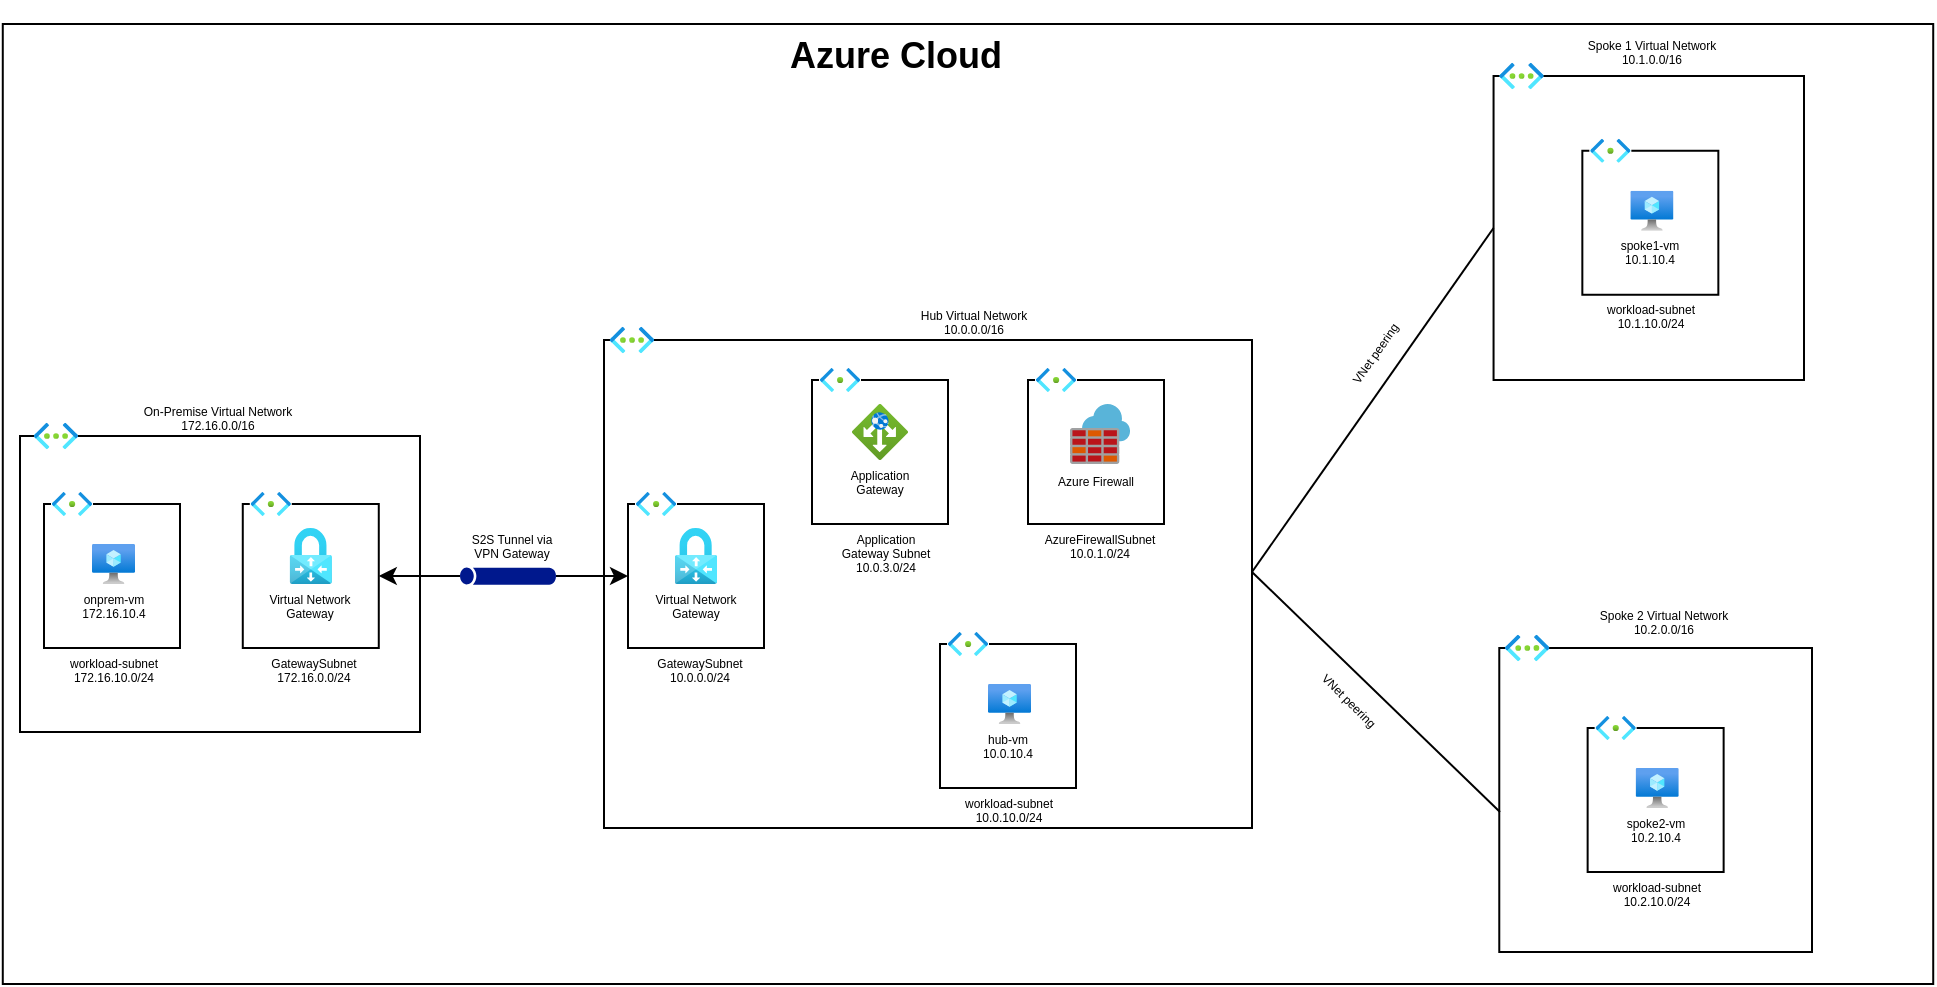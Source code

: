 <mxfile version="24.7.14">
  <diagram name="Page-1" id="JKxjO8dKXMGWuLHvCbJ9">
    <mxGraphModel dx="1168" dy="694" grid="1" gridSize="4" guides="1" tooltips="1" connect="1" arrows="1" fold="1" page="1" pageScale="1" pageWidth="1100" pageHeight="850" math="0" shadow="0">
      <root>
        <mxCell id="0" />
        <mxCell id="1" parent="0" />
        <mxCell id="u1_5PXAy5bbMglG3VC6p-291" value="" style="rounded=0;whiteSpace=wrap;html=1;movable=1;resizable=1;rotatable=1;deletable=1;editable=1;locked=0;connectable=1;" vertex="1" parent="1">
          <mxGeometry x="3.39" y="286" width="965.22" height="480" as="geometry" />
        </mxCell>
        <mxCell id="u1_5PXAy5bbMglG3VC6p-268" value="" style="rounded=0;whiteSpace=wrap;html=1;shadow=0;strokeColor=default;movable=0;resizable=0;rotatable=0;deletable=0;editable=0;locked=1;connectable=0;" vertex="1" parent="1">
          <mxGeometry x="751.64" y="598" width="156.36" height="152" as="geometry" />
        </mxCell>
        <mxCell id="u1_5PXAy5bbMglG3VC6p-269" value="" style="rounded=0;whiteSpace=wrap;html=1;fillColor=default;strokeWidth=1;strokeColor=#ffffff;movable=0;resizable=0;rotatable=0;deletable=0;editable=0;locked=1;connectable=0;" vertex="1" parent="1">
          <mxGeometry x="755.6" y="590" width="20" height="16" as="geometry" />
        </mxCell>
        <mxCell id="u1_5PXAy5bbMglG3VC6p-270" value="" style="image;aspect=fixed;html=1;points=[];align=center;fontSize=12;image=img/lib/azure2/networking/Virtual_Networks.svg;movable=0;resizable=0;rotatable=0;deletable=0;editable=0;locked=1;connectable=0;" vertex="1" parent="1">
          <mxGeometry x="754.5" y="591.37" width="22.2" height="13.25" as="geometry" />
        </mxCell>
        <mxCell id="u1_5PXAy5bbMglG3VC6p-233" value="" style="rounded=0;whiteSpace=wrap;html=1;shadow=0;strokeColor=default;movable=1;resizable=1;rotatable=1;deletable=1;editable=1;locked=0;connectable=1;" vertex="1" parent="1">
          <mxGeometry x="748.78" y="312" width="155.22" height="152" as="geometry" />
        </mxCell>
        <mxCell id="u1_5PXAy5bbMglG3VC6p-234" value="" style="rounded=0;whiteSpace=wrap;html=1;fillColor=default;strokeWidth=1;strokeColor=#ffffff;movable=1;resizable=1;rotatable=1;deletable=1;editable=1;locked=0;connectable=1;" vertex="1" parent="1">
          <mxGeometry x="752.74" y="304.01" width="20" height="16" as="geometry" />
        </mxCell>
        <mxCell id="u1_5PXAy5bbMglG3VC6p-235" value="" style="image;aspect=fixed;html=1;points=[];align=center;fontSize=12;image=img/lib/azure2/networking/Virtual_Networks.svg;movable=1;resizable=1;rotatable=1;deletable=1;editable=1;locked=0;connectable=1;" vertex="1" parent="1">
          <mxGeometry x="751.64" y="305.38" width="22.2" height="13.25" as="geometry" />
        </mxCell>
        <mxCell id="u1_5PXAy5bbMglG3VC6p-62" value="" style="rounded=0;whiteSpace=wrap;html=1;shadow=0;strokeColor=default;movable=0;resizable=0;rotatable=0;deletable=0;editable=0;locked=1;connectable=0;" vertex="1" parent="1">
          <mxGeometry x="12" y="492" width="200" height="148" as="geometry" />
        </mxCell>
        <mxCell id="u1_5PXAy5bbMglG3VC6p-63" value="" style="rounded=0;whiteSpace=wrap;html=1;fillColor=default;strokeWidth=1;strokeColor=#ffffff;movable=1;resizable=1;rotatable=1;deletable=1;editable=1;locked=0;connectable=1;" vertex="1" parent="1">
          <mxGeometry x="19.96" y="484" width="20" height="16" as="geometry" />
        </mxCell>
        <mxCell id="u1_5PXAy5bbMglG3VC6p-65" value="" style="image;aspect=fixed;html=1;points=[];align=center;fontSize=12;image=img/lib/azure2/networking/Virtual_Networks.svg;movable=0;resizable=0;rotatable=0;deletable=0;editable=0;locked=1;connectable=0;" vertex="1" parent="1">
          <mxGeometry x="18.86" y="485.38" width="22.2" height="13.25" as="geometry" />
        </mxCell>
        <mxCell id="u1_5PXAy5bbMglG3VC6p-66" value="" style="rounded=0;whiteSpace=wrap;html=1;shadow=0;strokeColor=default;movable=0;resizable=0;rotatable=0;deletable=0;editable=0;locked=1;connectable=0;" vertex="1" parent="1">
          <mxGeometry x="304" y="444" width="324" height="244" as="geometry" />
        </mxCell>
        <mxCell id="u1_5PXAy5bbMglG3VC6p-67" value="" style="rounded=0;whiteSpace=wrap;html=1;fillColor=default;strokeWidth=1;strokeColor=#ffffff;movable=0;resizable=0;rotatable=0;deletable=0;editable=0;locked=1;connectable=0;" vertex="1" parent="1">
          <mxGeometry x="307.96" y="436" width="20" height="16" as="geometry" />
        </mxCell>
        <mxCell id="u1_5PXAy5bbMglG3VC6p-68" value="" style="image;aspect=fixed;html=1;points=[];align=center;fontSize=12;image=img/lib/azure2/networking/Virtual_Networks.svg;movable=0;resizable=0;rotatable=0;deletable=0;editable=0;locked=1;connectable=0;" vertex="1" parent="1">
          <mxGeometry x="306.86" y="437.38" width="22.2" height="13.25" as="geometry" />
        </mxCell>
        <mxCell id="u1_5PXAy5bbMglG3VC6p-55" value="" style="rounded=0;whiteSpace=wrap;html=1;shadow=0;strokeColor=default;movable=1;resizable=1;rotatable=1;deletable=1;editable=1;locked=0;connectable=1;" vertex="1" parent="1">
          <mxGeometry x="24" y="526" width="68" height="72" as="geometry" />
        </mxCell>
        <mxCell id="u1_5PXAy5bbMglG3VC6p-56" value="" style="rounded=0;whiteSpace=wrap;html=1;fillColor=default;strokeWidth=1;strokeColor=#ffffff;movable=1;resizable=1;rotatable=1;deletable=1;editable=1;locked=0;connectable=1;" vertex="1" parent="1">
          <mxGeometry x="28" y="518" width="20" height="16" as="geometry" />
        </mxCell>
        <mxCell id="u1_5PXAy5bbMglG3VC6p-58" value="" style="image;aspect=fixed;html=1;points=[];align=center;fontSize=12;image=img/lib/azure2/networking/Subnet.svg;imageBorder=none;movable=1;resizable=1;rotatable=1;deletable=1;editable=1;locked=0;connectable=1;" vertex="1" parent="1">
          <mxGeometry x="28" y="520" width="20.04" height="12" as="geometry" />
        </mxCell>
        <mxCell id="u1_5PXAy5bbMglG3VC6p-72" value="&lt;p style=&quot;line-height: 40%;&quot;&gt;&lt;font style=&quot;font-size: 6px;&quot;&gt;workload-subnet&lt;br&gt;172.16.10.0/24&lt;/font&gt;&lt;/p&gt;" style="text;html=1;align=center;verticalAlign=middle;whiteSpace=wrap;rounded=0;fillColor=none;strokeColor=none;movable=1;resizable=1;rotatable=1;deletable=1;editable=1;locked=0;connectable=1;" vertex="1" parent="1">
          <mxGeometry x="34.79" y="602" width="47.98" height="12" as="geometry" />
        </mxCell>
        <mxCell id="u1_5PXAy5bbMglG3VC6p-73" value="" style="image;aspect=fixed;html=1;points=[];align=center;fontSize=12;image=img/lib/azure2/compute/Virtual_Machine.svg;movable=1;resizable=1;rotatable=1;deletable=1;editable=1;locked=0;connectable=1;" vertex="1" parent="1">
          <mxGeometry x="48" y="546" width="21.56" height="20" as="geometry" />
        </mxCell>
        <mxCell id="u1_5PXAy5bbMglG3VC6p-74" value="&lt;p style=&quot;line-height: 40%;&quot;&gt;&lt;font style=&quot;font-size: 6px;&quot;&gt;onprem-vm&lt;br&gt;172.16.10.4&lt;/font&gt;&lt;/p&gt;" style="text;html=1;align=center;verticalAlign=middle;whiteSpace=wrap;rounded=0;fillColor=none;strokeColor=none;movable=1;resizable=1;rotatable=1;deletable=1;editable=1;locked=0;connectable=1;" vertex="1" parent="1">
          <mxGeometry x="40.78" y="570" width="36" height="12" as="geometry" />
        </mxCell>
        <mxCell id="u1_5PXAy5bbMglG3VC6p-101" value="" style="rounded=0;whiteSpace=wrap;html=1;shadow=0;strokeColor=default;movable=1;resizable=1;rotatable=1;deletable=1;editable=1;locked=0;connectable=1;" vertex="1" parent="1">
          <mxGeometry x="316" y="526" width="68" height="72" as="geometry" />
        </mxCell>
        <mxCell id="u1_5PXAy5bbMglG3VC6p-102" value="" style="rounded=0;whiteSpace=wrap;html=1;fillColor=default;strokeWidth=1;strokeColor=#ffffff;movable=1;resizable=1;rotatable=1;deletable=1;editable=1;locked=0;connectable=1;" vertex="1" parent="1">
          <mxGeometry x="320" y="518" width="20" height="16" as="geometry" />
        </mxCell>
        <mxCell id="u1_5PXAy5bbMglG3VC6p-103" value="" style="image;aspect=fixed;html=1;points=[];align=center;fontSize=12;image=img/lib/azure2/networking/Subnet.svg;imageBorder=none;movable=1;resizable=1;rotatable=1;deletable=1;editable=1;locked=0;connectable=1;" vertex="1" parent="1">
          <mxGeometry x="320" y="520" width="20.04" height="12" as="geometry" />
        </mxCell>
        <mxCell id="u1_5PXAy5bbMglG3VC6p-104" value="&lt;p style=&quot;line-height: 40%;&quot;&gt;&lt;font style=&quot;font-size: 6px;&quot;&gt;GatewaySubnet&lt;br&gt;10.0.0.0/24&lt;/font&gt;&lt;/p&gt;" style="text;html=1;align=center;verticalAlign=middle;whiteSpace=wrap;rounded=0;fillColor=none;strokeColor=none;movable=1;resizable=1;rotatable=1;deletable=1;editable=1;locked=0;connectable=1;" vertex="1" parent="1">
          <mxGeometry x="330.03" y="602" width="43.96" height="12" as="geometry" />
        </mxCell>
        <mxCell id="u1_5PXAy5bbMglG3VC6p-107" value="" style="rounded=0;whiteSpace=wrap;html=1;shadow=0;strokeColor=default;movable=0;resizable=0;rotatable=0;deletable=0;editable=0;locked=1;connectable=0;" vertex="1" parent="1">
          <mxGeometry x="472" y="596" width="68" height="72" as="geometry" />
        </mxCell>
        <mxCell id="u1_5PXAy5bbMglG3VC6p-108" value="" style="rounded=0;whiteSpace=wrap;html=1;fillColor=default;strokeWidth=1;strokeColor=#ffffff;movable=0;resizable=0;rotatable=0;deletable=0;editable=0;locked=1;connectable=0;" vertex="1" parent="1">
          <mxGeometry x="476" y="588" width="20" height="16" as="geometry" />
        </mxCell>
        <mxCell id="u1_5PXAy5bbMglG3VC6p-109" value="" style="image;aspect=fixed;html=1;points=[];align=center;fontSize=12;image=img/lib/azure2/networking/Subnet.svg;imageBorder=none;movable=0;resizable=0;rotatable=0;deletable=0;editable=0;locked=1;connectable=0;" vertex="1" parent="1">
          <mxGeometry x="476" y="590" width="20.04" height="12" as="geometry" />
        </mxCell>
        <mxCell id="u1_5PXAy5bbMglG3VC6p-110" value="&lt;p style=&quot;line-height: 40%;&quot;&gt;&lt;span style=&quot;font-size: 6px;&quot;&gt;workload-subnet&lt;/span&gt;&lt;span style=&quot;font-size: 6px;&quot;&gt;&lt;br&gt;&lt;/span&gt;&lt;span style=&quot;background-color: initial; font-size: 6px;&quot;&gt;10.0.10.0/24&lt;/span&gt;&lt;/p&gt;" style="text;html=1;align=center;verticalAlign=middle;whiteSpace=wrap;rounded=0;fillColor=none;strokeColor=none;movable=0;resizable=0;rotatable=0;deletable=0;editable=0;locked=1;connectable=0;" vertex="1" parent="1">
          <mxGeometry x="483.16" y="672" width="47.24" height="12" as="geometry" />
        </mxCell>
        <mxCell id="u1_5PXAy5bbMglG3VC6p-111" value="" style="image;aspect=fixed;html=1;points=[];align=center;fontSize=12;image=img/lib/azure2/compute/Virtual_Machine.svg;movable=0;resizable=0;rotatable=0;deletable=0;editable=0;locked=1;connectable=0;" vertex="1" parent="1">
          <mxGeometry x="496" y="616" width="21.56" height="20" as="geometry" />
        </mxCell>
        <mxCell id="u1_5PXAy5bbMglG3VC6p-112" value="&lt;p style=&quot;line-height: 40%;&quot;&gt;&lt;font style=&quot;font-size: 6px;&quot;&gt;hub-vm&lt;br&gt;10.0.10.4&lt;/font&gt;&lt;/p&gt;" style="text;html=1;align=center;verticalAlign=middle;whiteSpace=wrap;rounded=0;fillColor=none;strokeColor=none;movable=0;resizable=0;rotatable=0;deletable=0;editable=0;locked=1;connectable=0;" vertex="1" parent="1">
          <mxGeometry x="489.97" y="640" width="32.06" height="12" as="geometry" />
        </mxCell>
        <mxCell id="u1_5PXAy5bbMglG3VC6p-113" value="" style="rounded=0;whiteSpace=wrap;html=1;shadow=0;strokeColor=default;movable=1;resizable=1;rotatable=1;deletable=1;editable=1;locked=0;connectable=1;" vertex="1" parent="1">
          <mxGeometry x="793.17" y="349.38" width="68" height="72" as="geometry" />
        </mxCell>
        <mxCell id="u1_5PXAy5bbMglG3VC6p-114" value="" style="rounded=0;whiteSpace=wrap;html=1;fillColor=default;strokeWidth=1;strokeColor=#ffffff;movable=1;resizable=1;rotatable=1;deletable=1;editable=1;locked=0;connectable=1;" vertex="1" parent="1">
          <mxGeometry x="797.17" y="341.38" width="20" height="16" as="geometry" />
        </mxCell>
        <mxCell id="u1_5PXAy5bbMglG3VC6p-115" value="" style="image;aspect=fixed;html=1;points=[];align=center;fontSize=12;image=img/lib/azure2/networking/Subnet.svg;imageBorder=none;movable=1;resizable=1;rotatable=1;deletable=1;editable=1;locked=0;connectable=1;" vertex="1" parent="1">
          <mxGeometry x="797.17" y="343.38" width="20.04" height="12" as="geometry" />
        </mxCell>
        <mxCell id="u1_5PXAy5bbMglG3VC6p-116" value="&lt;p style=&quot;line-height: 40%;&quot;&gt;&lt;font style=&quot;font-size: 6px;&quot;&gt;workload-subnet&lt;br&gt;10.1.10.0/24&lt;/font&gt;&lt;/p&gt;" style="text;html=1;align=center;verticalAlign=middle;whiteSpace=wrap;rounded=0;fillColor=none;strokeColor=none;movable=1;resizable=1;rotatable=1;deletable=1;editable=1;locked=0;connectable=1;" vertex="1" parent="1">
          <mxGeometry x="803.34" y="425.38" width="49.22" height="12" as="geometry" />
        </mxCell>
        <mxCell id="u1_5PXAy5bbMglG3VC6p-117" value="" style="image;aspect=fixed;html=1;points=[];align=center;fontSize=12;image=img/lib/azure2/compute/Virtual_Machine.svg;movable=1;resizable=1;rotatable=1;deletable=1;editable=1;locked=0;connectable=1;" vertex="1" parent="1">
          <mxGeometry x="817.17" y="369.38" width="21.56" height="20" as="geometry" />
        </mxCell>
        <mxCell id="u1_5PXAy5bbMglG3VC6p-118" value="&lt;p style=&quot;line-height: 40%;&quot;&gt;&lt;font style=&quot;font-size: 6px;&quot;&gt;spoke1-vm&lt;br&gt;10.1.10.4&lt;/font&gt;&lt;/p&gt;" style="text;html=1;align=center;verticalAlign=middle;whiteSpace=wrap;rounded=0;fillColor=none;strokeColor=none;movable=1;resizable=1;rotatable=1;deletable=1;editable=1;locked=0;connectable=1;" vertex="1" parent="1">
          <mxGeometry x="809.17" y="393.38" width="36" height="12" as="geometry" />
        </mxCell>
        <mxCell id="u1_5PXAy5bbMglG3VC6p-119" value="" style="rounded=0;whiteSpace=wrap;html=1;shadow=0;strokeColor=default;movable=1;resizable=1;rotatable=1;deletable=1;editable=1;locked=0;connectable=1;" vertex="1" parent="1">
          <mxGeometry x="795.82" y="638" width="68" height="72" as="geometry" />
        </mxCell>
        <mxCell id="u1_5PXAy5bbMglG3VC6p-120" value="" style="rounded=0;whiteSpace=wrap;html=1;fillColor=default;strokeWidth=1;strokeColor=#ffffff;movable=1;resizable=1;rotatable=1;deletable=1;editable=1;locked=0;connectable=1;" vertex="1" parent="1">
          <mxGeometry x="799.82" y="630" width="20" height="16" as="geometry" />
        </mxCell>
        <mxCell id="u1_5PXAy5bbMglG3VC6p-121" value="" style="image;aspect=fixed;html=1;points=[];align=center;fontSize=12;image=img/lib/azure2/networking/Subnet.svg;imageBorder=none;movable=1;resizable=1;rotatable=1;deletable=1;editable=1;locked=0;connectable=1;" vertex="1" parent="1">
          <mxGeometry x="799.82" y="632" width="20.04" height="12" as="geometry" />
        </mxCell>
        <mxCell id="u1_5PXAy5bbMglG3VC6p-123" value="" style="image;aspect=fixed;html=1;points=[];align=center;fontSize=12;image=img/lib/azure2/compute/Virtual_Machine.svg;movable=1;resizable=1;rotatable=1;deletable=1;editable=1;locked=0;connectable=1;" vertex="1" parent="1">
          <mxGeometry x="819.82" y="658" width="21.56" height="20" as="geometry" />
        </mxCell>
        <mxCell id="u1_5PXAy5bbMglG3VC6p-124" value="&lt;p style=&quot;line-height: 40%;&quot;&gt;&lt;font style=&quot;font-size: 6px;&quot;&gt;spoke2-vm&lt;br&gt;10.2.10.4&lt;/font&gt;&lt;/p&gt;" style="text;html=1;align=center;verticalAlign=middle;whiteSpace=wrap;rounded=0;fillColor=none;strokeColor=none;movable=1;resizable=1;rotatable=1;deletable=1;editable=1;locked=0;connectable=1;" vertex="1" parent="1">
          <mxGeometry x="811.82" y="682" width="36" height="12" as="geometry" />
        </mxCell>
        <mxCell id="u1_5PXAy5bbMglG3VC6p-126" value="&lt;p style=&quot;line-height: 40%;&quot;&gt;&lt;font style=&quot;font-size: 6px;&quot;&gt;workload-subnet&lt;br&gt;10.2.10.0/24&lt;/font&gt;&lt;/p&gt;" style="text;html=1;align=center;verticalAlign=middle;whiteSpace=wrap;rounded=0;fillColor=none;strokeColor=none;movable=1;resizable=1;rotatable=1;deletable=1;editable=1;locked=0;connectable=1;" vertex="1" parent="1">
          <mxGeometry x="805.99" y="714" width="49.22" height="12" as="geometry" />
        </mxCell>
        <mxCell id="u1_5PXAy5bbMglG3VC6p-127" value="" style="image;aspect=fixed;html=1;points=[];align=center;fontSize=12;image=img/lib/azure2/networking/Virtual_Network_Gateways.svg;movable=1;resizable=1;rotatable=1;deletable=1;editable=1;locked=0;connectable=1;" vertex="1" parent="1">
          <mxGeometry x="339.44" y="538" width="21.11" height="28" as="geometry" />
        </mxCell>
        <mxCell id="u1_5PXAy5bbMglG3VC6p-129" value="&lt;p style=&quot;line-height: 40%;&quot;&gt;&lt;span style=&quot;font-size: 6px;&quot;&gt;Virtual Network&lt;br&gt;Gateway&lt;/span&gt;&lt;/p&gt;" style="text;html=1;align=center;verticalAlign=middle;whiteSpace=wrap;rounded=0;fillColor=none;strokeColor=none;movable=1;resizable=1;rotatable=1;deletable=1;editable=1;locked=0;connectable=1;" vertex="1" parent="1">
          <mxGeometry x="325.99" y="570" width="48" height="12" as="geometry" />
        </mxCell>
        <mxCell id="u1_5PXAy5bbMglG3VC6p-130" value="" style="rounded=0;whiteSpace=wrap;html=1;shadow=0;strokeColor=default;movable=1;resizable=1;rotatable=1;deletable=1;editable=1;locked=0;connectable=1;" vertex="1" parent="1">
          <mxGeometry x="123.39" y="526" width="68" height="72" as="geometry" />
        </mxCell>
        <mxCell id="u1_5PXAy5bbMglG3VC6p-131" value="" style="rounded=0;whiteSpace=wrap;html=1;fillColor=default;strokeWidth=1;strokeColor=#ffffff;movable=1;resizable=1;rotatable=1;deletable=1;editable=1;locked=0;connectable=1;" vertex="1" parent="1">
          <mxGeometry x="127.39" y="518" width="20" height="16" as="geometry" />
        </mxCell>
        <mxCell id="u1_5PXAy5bbMglG3VC6p-132" value="" style="image;aspect=fixed;html=1;points=[];align=center;fontSize=12;image=img/lib/azure2/networking/Subnet.svg;imageBorder=none;movable=1;resizable=1;rotatable=1;deletable=1;editable=1;locked=0;connectable=1;" vertex="1" parent="1">
          <mxGeometry x="127.39" y="520" width="20.04" height="12" as="geometry" />
        </mxCell>
        <mxCell id="u1_5PXAy5bbMglG3VC6p-133" value="&lt;p style=&quot;line-height: 40%;&quot;&gt;&lt;font style=&quot;font-size: 6px;&quot;&gt;GatewaySubnet&lt;br&gt;172.16.0.0/24&lt;/font&gt;&lt;/p&gt;" style="text;html=1;align=center;verticalAlign=middle;whiteSpace=wrap;rounded=0;fillColor=none;strokeColor=none;movable=1;resizable=1;rotatable=1;deletable=1;editable=1;locked=0;connectable=1;" vertex="1" parent="1">
          <mxGeometry x="137.42" y="602" width="43.96" height="12" as="geometry" />
        </mxCell>
        <mxCell id="u1_5PXAy5bbMglG3VC6p-134" value="" style="image;aspect=fixed;html=1;points=[];align=center;fontSize=12;image=img/lib/azure2/networking/Virtual_Network_Gateways.svg;movable=1;resizable=1;rotatable=1;deletable=1;editable=1;locked=0;connectable=1;" vertex="1" parent="1">
          <mxGeometry x="146.83" y="538" width="21.11" height="28" as="geometry" />
        </mxCell>
        <mxCell id="u1_5PXAy5bbMglG3VC6p-135" value="&lt;p style=&quot;line-height: 40%;&quot;&gt;&lt;span style=&quot;font-size: 6px;&quot;&gt;Virtual Network&lt;br&gt;Gateway&lt;/span&gt;&lt;/p&gt;" style="text;html=1;align=center;verticalAlign=middle;whiteSpace=wrap;rounded=0;fillColor=none;strokeColor=none;movable=1;resizable=1;rotatable=1;deletable=1;editable=1;locked=0;connectable=1;" vertex="1" parent="1">
          <mxGeometry x="133.38" y="570" width="48" height="12" as="geometry" />
        </mxCell>
        <mxCell id="u1_5PXAy5bbMglG3VC6p-138" value="" style="rounded=0;whiteSpace=wrap;html=1;shadow=0;strokeColor=default;movable=0;resizable=0;rotatable=0;deletable=0;editable=0;locked=1;connectable=0;" vertex="1" parent="1">
          <mxGeometry x="516" y="464" width="68" height="72" as="geometry" />
        </mxCell>
        <mxCell id="u1_5PXAy5bbMglG3VC6p-139" value="" style="rounded=0;whiteSpace=wrap;html=1;fillColor=default;strokeWidth=1;strokeColor=#ffffff;movable=0;resizable=0;rotatable=0;deletable=0;editable=0;locked=1;connectable=0;" vertex="1" parent="1">
          <mxGeometry x="520" y="456" width="20" height="16" as="geometry" />
        </mxCell>
        <mxCell id="u1_5PXAy5bbMglG3VC6p-140" value="" style="image;aspect=fixed;html=1;points=[];align=center;fontSize=12;image=img/lib/azure2/networking/Subnet.svg;imageBorder=none;movable=0;resizable=0;rotatable=0;deletable=0;editable=0;locked=1;connectable=0;" vertex="1" parent="1">
          <mxGeometry x="520" y="458" width="20.04" height="12" as="geometry" />
        </mxCell>
        <mxCell id="u1_5PXAy5bbMglG3VC6p-141" value="&lt;p style=&quot;line-height: 40%;&quot;&gt;&lt;font style=&quot;&quot;&gt;&lt;span style=&quot;font-size: 6px;&quot;&gt;AzureFirewallSubnet&lt;/span&gt;&lt;br&gt;&lt;span style=&quot;font-size: 6px;&quot;&gt;10.0.1.0/24&lt;/span&gt;&lt;/font&gt;&lt;/p&gt;" style="text;html=1;align=center;verticalAlign=middle;whiteSpace=wrap;rounded=0;fillColor=none;strokeColor=none;movable=0;resizable=0;rotatable=0;deletable=0;editable=0;locked=1;connectable=0;" vertex="1" parent="1">
          <mxGeometry x="530.03" y="540" width="43.96" height="12" as="geometry" />
        </mxCell>
        <mxCell id="u1_5PXAy5bbMglG3VC6p-143" value="&lt;p style=&quot;line-height: 40%;&quot;&gt;&lt;span style=&quot;font-size: 6px;&quot;&gt;Azure Firewall&lt;/span&gt;&lt;/p&gt;" style="text;html=1;align=center;verticalAlign=middle;whiteSpace=wrap;rounded=0;fillColor=none;strokeColor=none;movable=0;resizable=0;rotatable=0;deletable=0;editable=0;locked=1;connectable=0;" vertex="1" parent="1">
          <mxGeometry x="525.99" y="508" width="48" height="12" as="geometry" />
        </mxCell>
        <mxCell id="u1_5PXAy5bbMglG3VC6p-144" value="" style="image;sketch=0;aspect=fixed;html=1;points=[];align=center;fontSize=12;image=img/lib/mscae/Azure_Firewall.svg;movable=0;resizable=0;rotatable=0;deletable=0;editable=0;locked=1;connectable=0;" vertex="1" parent="1">
          <mxGeometry x="537.01" y="476" width="30" height="30" as="geometry" />
        </mxCell>
        <mxCell id="u1_5PXAy5bbMglG3VC6p-152" value="" style="rounded=0;whiteSpace=wrap;html=1;shadow=0;strokeColor=default;movable=0;resizable=0;rotatable=0;deletable=0;editable=0;locked=1;connectable=0;" vertex="1" parent="1">
          <mxGeometry x="408" y="464" width="68" height="72" as="geometry" />
        </mxCell>
        <mxCell id="u1_5PXAy5bbMglG3VC6p-153" value="" style="rounded=0;whiteSpace=wrap;html=1;fillColor=default;strokeWidth=1;strokeColor=#ffffff;movable=0;resizable=0;rotatable=0;deletable=0;editable=0;locked=1;connectable=0;" vertex="1" parent="1">
          <mxGeometry x="412" y="456" width="20" height="16" as="geometry" />
        </mxCell>
        <mxCell id="u1_5PXAy5bbMglG3VC6p-154" value="" style="image;aspect=fixed;html=1;points=[];align=center;fontSize=12;image=img/lib/azure2/networking/Subnet.svg;imageBorder=none;movable=0;resizable=0;rotatable=0;deletable=0;editable=0;locked=1;connectable=0;" vertex="1" parent="1">
          <mxGeometry x="412" y="458" width="20.04" height="12" as="geometry" />
        </mxCell>
        <mxCell id="u1_5PXAy5bbMglG3VC6p-155" value="&lt;p style=&quot;line-height: 40%;&quot;&gt;&lt;font style=&quot;&quot;&gt;&lt;span style=&quot;font-size: 6px;&quot;&gt;Application Gateway Subnet&lt;/span&gt;&lt;br&gt;&lt;span style=&quot;font-size: 6px;&quot;&gt;10.0.3.0/24&lt;/span&gt;&lt;/font&gt;&lt;/p&gt;" style="text;html=1;align=center;verticalAlign=middle;whiteSpace=wrap;rounded=0;fillColor=none;strokeColor=none;movable=0;resizable=0;rotatable=0;deletable=0;editable=0;locked=1;connectable=0;" vertex="1" parent="1">
          <mxGeometry x="417.99" y="544" width="53.97" height="12" as="geometry" />
        </mxCell>
        <mxCell id="u1_5PXAy5bbMglG3VC6p-156" value="&lt;p style=&quot;line-height: 40%;&quot;&gt;&lt;span style=&quot;font-size: 6px;&quot;&gt;Application Gateway&lt;/span&gt;&lt;/p&gt;" style="text;html=1;align=center;verticalAlign=middle;whiteSpace=wrap;rounded=0;fillColor=none;strokeColor=none;movable=0;resizable=0;rotatable=0;deletable=0;editable=0;locked=1;connectable=0;" vertex="1" parent="1">
          <mxGeometry x="417.99" y="508" width="48" height="12" as="geometry" />
        </mxCell>
        <mxCell id="u1_5PXAy5bbMglG3VC6p-157" value="" style="image;aspect=fixed;html=1;points=[];align=center;fontSize=12;image=img/lib/azure2/networking/Application_Gateways.svg;movable=0;resizable=0;rotatable=0;deletable=0;editable=0;locked=1;connectable=0;" vertex="1" parent="1">
          <mxGeometry x="427.99" y="476" width="28" height="28" as="geometry" />
        </mxCell>
        <mxCell id="u1_5PXAy5bbMglG3VC6p-237" value="" style="rounded=0;whiteSpace=wrap;html=1;fillColor=default;strokeWidth=1;strokeColor=#ffffff;movable=1;resizable=1;rotatable=1;deletable=1;editable=1;locked=0;connectable=1;" vertex="1" parent="1">
          <mxGeometry x="676" y="402" width="20" height="16" as="geometry" />
        </mxCell>
        <mxCell id="u1_5PXAy5bbMglG3VC6p-271" value="&lt;p style=&quot;line-height: 40%;&quot;&gt;&lt;span style=&quot;font-size: 6px;&quot;&gt;On-Premise Virtual Network&lt;br&gt;172.16.0.0/16&lt;/span&gt;&lt;/p&gt;" style="text;html=1;align=center;verticalAlign=middle;whiteSpace=wrap;rounded=0;fillColor=none;strokeColor=none;movable=1;resizable=1;rotatable=1;deletable=1;editable=1;locked=0;connectable=1;" vertex="1" parent="1">
          <mxGeometry x="69.56" y="476" width="82.44" height="12" as="geometry" />
        </mxCell>
        <mxCell id="u1_5PXAy5bbMglG3VC6p-272" value="&lt;p style=&quot;line-height: 40%;&quot;&gt;&lt;span style=&quot;font-size: 6px;&quot;&gt;Hub Virtual Network&lt;br&gt;10.0.0.0/16&lt;/span&gt;&lt;/p&gt;" style="text;html=1;align=center;verticalAlign=middle;whiteSpace=wrap;rounded=0;fillColor=none;strokeColor=none;movable=1;resizable=1;rotatable=1;deletable=1;editable=1;locked=0;connectable=1;" vertex="1" parent="1">
          <mxGeometry x="447.96" y="428" width="82.44" height="12" as="geometry" />
        </mxCell>
        <mxCell id="u1_5PXAy5bbMglG3VC6p-273" value="&lt;p style=&quot;line-height: 40%;&quot;&gt;&lt;span style=&quot;font-size: 6px;&quot;&gt;Spoke 1 Virtual Network&lt;br&gt;10.1.0.0/16&lt;/span&gt;&lt;/p&gt;" style="text;html=1;align=center;verticalAlign=middle;whiteSpace=wrap;rounded=0;fillColor=none;strokeColor=none;movable=1;resizable=1;rotatable=1;deletable=1;editable=1;locked=0;connectable=1;" vertex="1" parent="1">
          <mxGeometry x="786.73" y="293.38" width="82.44" height="12" as="geometry" />
        </mxCell>
        <mxCell id="u1_5PXAy5bbMglG3VC6p-274" value="&lt;p style=&quot;line-height: 40%;&quot;&gt;&lt;span style=&quot;font-size: 6px;&quot;&gt;Spoke 2 Virtual Network&lt;br&gt;10.2.0.0/16&lt;/span&gt;&lt;/p&gt;" style="text;html=1;align=center;verticalAlign=middle;whiteSpace=wrap;rounded=0;fillColor=none;strokeColor=none;movable=1;resizable=1;rotatable=1;deletable=1;editable=1;locked=0;connectable=1;" vertex="1" parent="1">
          <mxGeometry x="793.17" y="578" width="82.44" height="12" as="geometry" />
        </mxCell>
        <mxCell id="u1_5PXAy5bbMglG3VC6p-280" value="" style="endArrow=none;html=1;rounded=0;entryX=0;entryY=0.5;entryDx=0;entryDy=0;movable=1;resizable=1;rotatable=1;deletable=1;editable=1;locked=0;connectable=1;" edge="1" parent="1" target="u1_5PXAy5bbMglG3VC6p-233">
          <mxGeometry width="50" height="50" relative="1" as="geometry">
            <mxPoint x="628" y="560" as="sourcePoint" />
            <mxPoint x="534" y="544" as="targetPoint" />
          </mxGeometry>
        </mxCell>
        <mxCell id="u1_5PXAy5bbMglG3VC6p-281" value="" style="endArrow=none;html=1;rounded=0;movable=1;resizable=1;rotatable=1;deletable=1;editable=1;locked=0;connectable=1;" edge="1" parent="1">
          <mxGeometry width="50" height="50" relative="1" as="geometry">
            <mxPoint x="752" y="680" as="sourcePoint" />
            <mxPoint x="628" y="560" as="targetPoint" />
          </mxGeometry>
        </mxCell>
        <mxCell id="u1_5PXAy5bbMglG3VC6p-282" value="&lt;p style=&quot;line-height: 40%;&quot;&gt;&lt;span style=&quot;font-size: 6px;&quot;&gt;VNet peering&lt;/span&gt;&lt;/p&gt;" style="text;html=1;align=center;verticalAlign=middle;whiteSpace=wrap;rounded=0;fillColor=none;strokeColor=none;movable=1;resizable=1;rotatable=1;deletable=1;editable=1;locked=0;connectable=1;rotation=-55;" vertex="1" parent="1">
          <mxGeometry x="648" y="444" width="82.44" height="12" as="geometry" />
        </mxCell>
        <mxCell id="u1_5PXAy5bbMglG3VC6p-283" value="&lt;p style=&quot;line-height: 40%;&quot;&gt;&lt;span style=&quot;font-size: 6px;&quot;&gt;VNet peering&lt;/span&gt;&lt;/p&gt;" style="text;html=1;align=center;verticalAlign=middle;whiteSpace=wrap;rounded=0;fillColor=none;strokeColor=none;movable=1;resizable=1;rotatable=1;deletable=1;editable=1;locked=0;connectable=1;rotation=45;" vertex="1" parent="1">
          <mxGeometry x="636" y="618" width="82.44" height="12" as="geometry" />
        </mxCell>
        <mxCell id="u1_5PXAy5bbMglG3VC6p-285" value="" style="sketch=0;aspect=fixed;pointerEvents=1;shadow=0;dashed=0;html=1;strokeColor=none;labelPosition=center;verticalLabelPosition=bottom;verticalAlign=top;align=center;fillColor=#00188D;shape=mxgraph.mscae.general.tunnel;movable=1;resizable=1;rotatable=1;deletable=1;editable=1;locked=0;connectable=1;" vertex="1" parent="1">
          <mxGeometry x="232" y="557.68" width="48" height="8.64" as="geometry" />
        </mxCell>
        <mxCell id="u1_5PXAy5bbMglG3VC6p-286" value="" style="endArrow=classic;html=1;rounded=0;entryX=0;entryY=0.5;entryDx=0;entryDy=0;exitX=1;exitY=0.5;exitDx=0;exitDy=0;exitPerimeter=0;movable=1;resizable=1;rotatable=1;deletable=1;editable=1;locked=0;connectable=1;" edge="1" parent="1" source="u1_5PXAy5bbMglG3VC6p-285" target="u1_5PXAy5bbMglG3VC6p-101">
          <mxGeometry width="50" height="50" relative="1" as="geometry">
            <mxPoint x="368" y="626" as="sourcePoint" />
            <mxPoint x="418" y="576" as="targetPoint" />
          </mxGeometry>
        </mxCell>
        <mxCell id="u1_5PXAy5bbMglG3VC6p-287" value="" style="endArrow=classic;html=1;rounded=0;entryX=1;entryY=0.5;entryDx=0;entryDy=0;exitX=0;exitY=0.5;exitDx=0;exitDy=0;exitPerimeter=0;movable=1;resizable=1;rotatable=1;deletable=1;editable=1;locked=0;connectable=1;" edge="1" parent="1" source="u1_5PXAy5bbMglG3VC6p-285" target="u1_5PXAy5bbMglG3VC6p-130">
          <mxGeometry width="50" height="50" relative="1" as="geometry">
            <mxPoint x="368" y="626" as="sourcePoint" />
            <mxPoint x="418" y="576" as="targetPoint" />
          </mxGeometry>
        </mxCell>
        <mxCell id="u1_5PXAy5bbMglG3VC6p-288" value="&lt;p style=&quot;line-height: 40%;&quot;&gt;&lt;span style=&quot;font-size: 6px;&quot;&gt;S2S Tunnel via VPN Gateway&lt;/span&gt;&lt;/p&gt;" style="text;html=1;align=center;verticalAlign=middle;whiteSpace=wrap;rounded=0;fillColor=none;strokeColor=none;movable=1;resizable=1;rotatable=1;deletable=1;editable=1;locked=0;connectable=1;" vertex="1" parent="1">
          <mxGeometry x="232" y="540" width="51.96" height="12" as="geometry" />
        </mxCell>
        <mxCell id="u1_5PXAy5bbMglG3VC6p-292" value="&lt;p style=&quot;line-height: 104%; font-size: 18px;&quot;&gt;&lt;span style=&quot;font-size: 18px;&quot;&gt;Azure Cloud&lt;/span&gt;&lt;/p&gt;" style="text;html=1;align=center;verticalAlign=middle;whiteSpace=wrap;rounded=0;fillColor=none;strokeColor=none;movable=1;resizable=1;rotatable=1;deletable=1;editable=1;locked=0;connectable=1;fontSize=18;fontStyle=1" vertex="1" parent="1">
          <mxGeometry x="330.03" y="296" width="240" height="12" as="geometry" />
        </mxCell>
      </root>
    </mxGraphModel>
  </diagram>
</mxfile>
